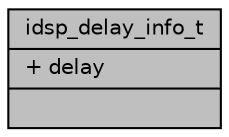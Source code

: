 digraph "idsp_delay_info_t"
{
 // INTERACTIVE_SVG=YES
 // LATEX_PDF_SIZE
  bgcolor="transparent";
  edge [fontname="Helvetica",fontsize="10",labelfontname="Helvetica",labelfontsize="10"];
  node [fontname="Helvetica",fontsize="10",shape=record];
  Node1 [label="{idsp_delay_info_t\n|+ delay\l|}",height=0.2,width=0.4,color="black", fillcolor="grey75", style="filled", fontcolor="black",tooltip=" "];
}

